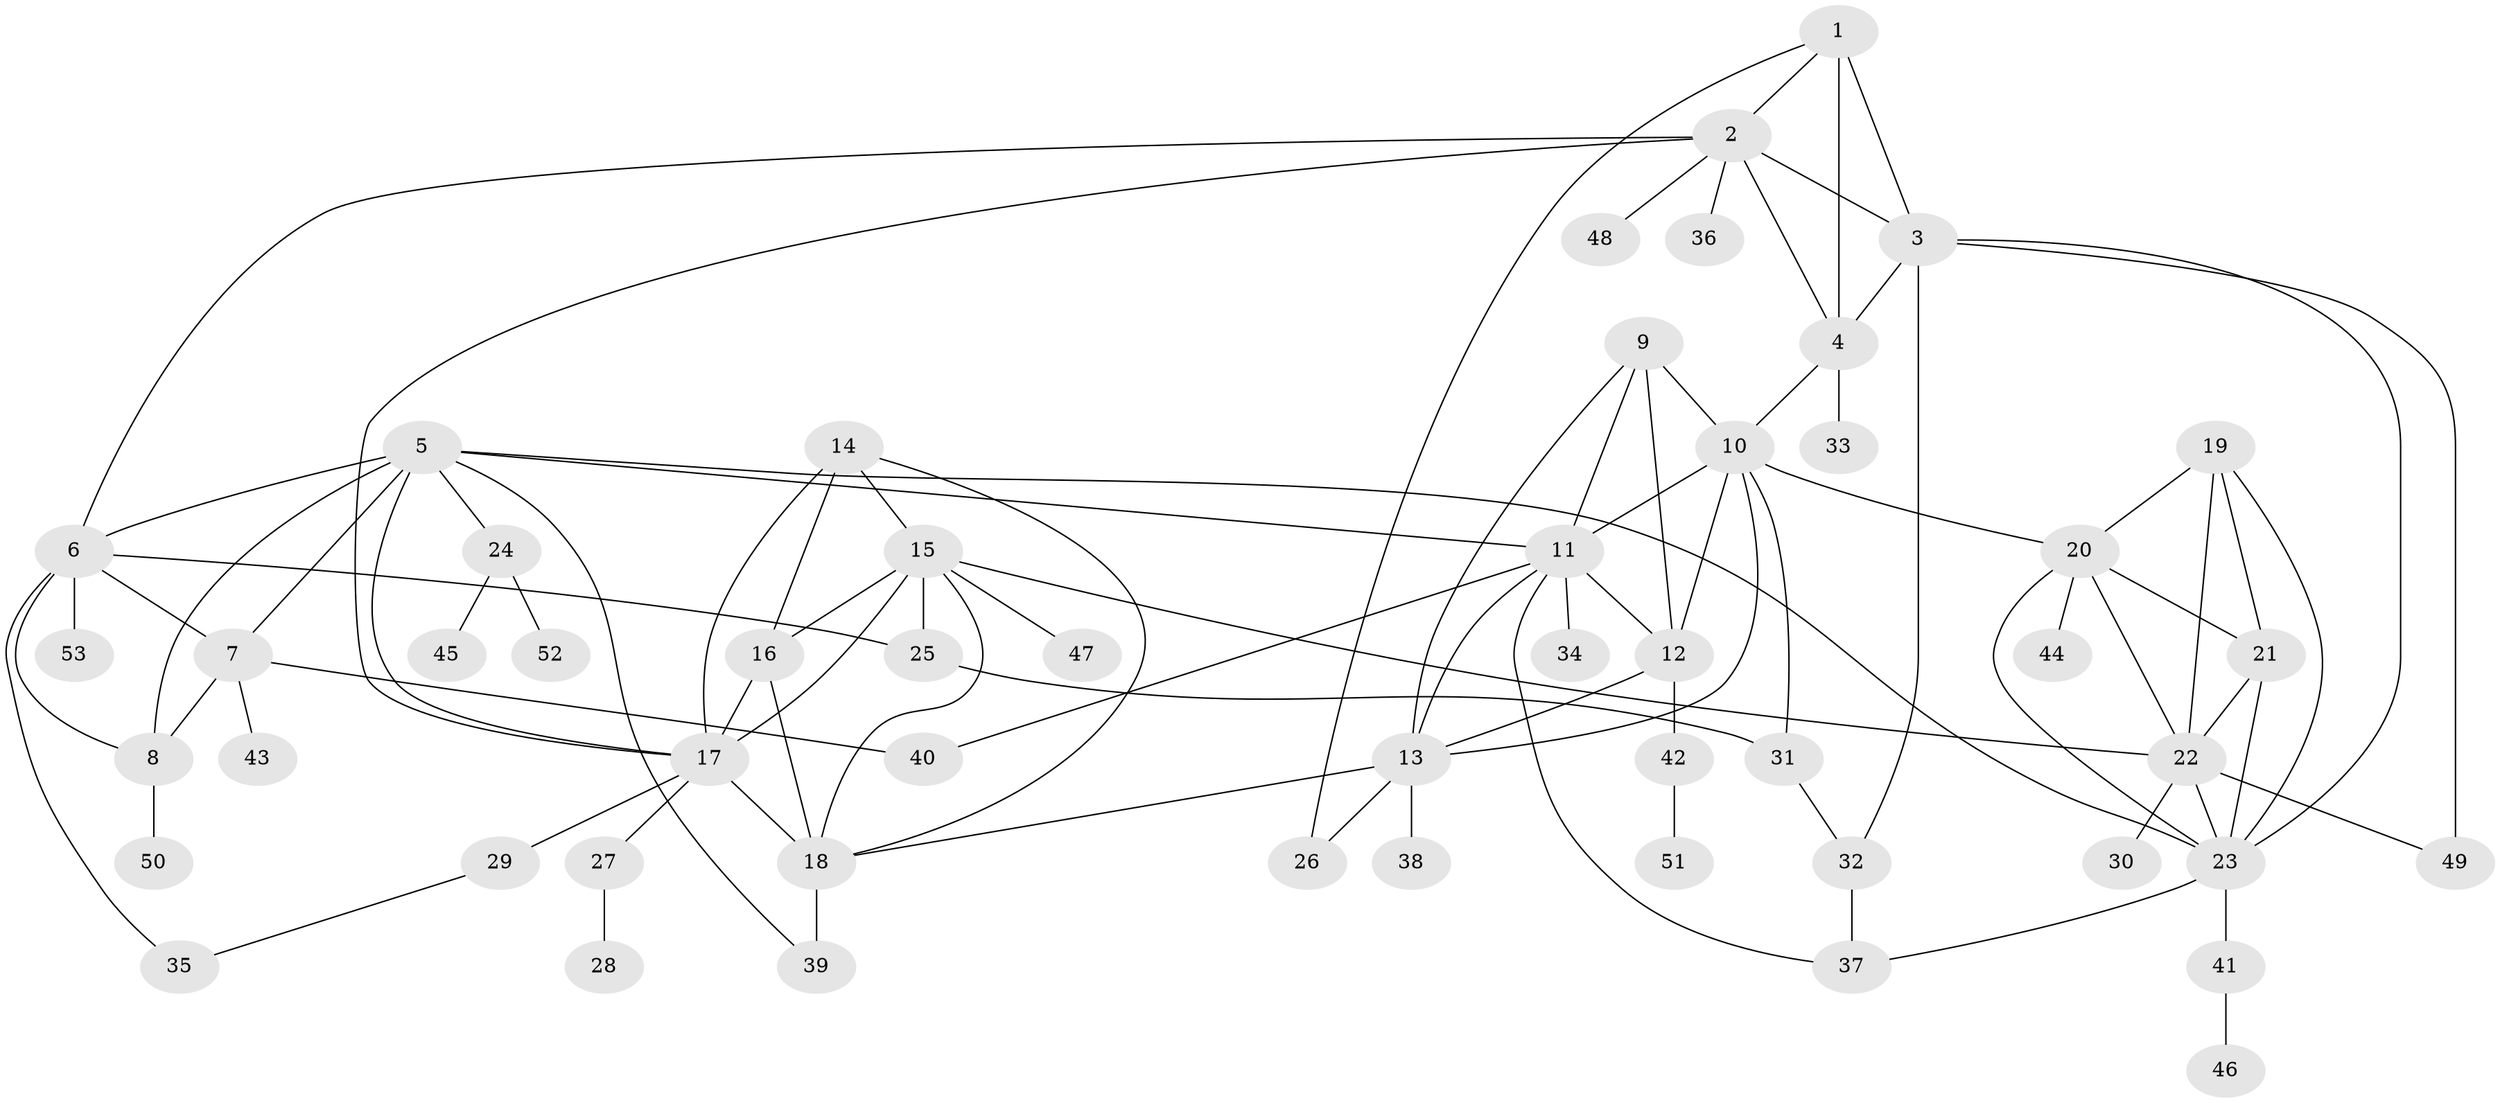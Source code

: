 // original degree distribution, {7: 0.05660377358490566, 9: 0.0660377358490566, 5: 0.04716981132075472, 11: 0.018867924528301886, 4: 0.02830188679245283, 8: 0.018867924528301886, 12: 0.009433962264150943, 6: 0.009433962264150943, 2: 0.12264150943396226, 1: 0.5660377358490566, 3: 0.05660377358490566}
// Generated by graph-tools (version 1.1) at 2025/37/03/09/25 02:37:43]
// undirected, 53 vertices, 92 edges
graph export_dot {
graph [start="1"]
  node [color=gray90,style=filled];
  1;
  2;
  3;
  4;
  5;
  6;
  7;
  8;
  9;
  10;
  11;
  12;
  13;
  14;
  15;
  16;
  17;
  18;
  19;
  20;
  21;
  22;
  23;
  24;
  25;
  26;
  27;
  28;
  29;
  30;
  31;
  32;
  33;
  34;
  35;
  36;
  37;
  38;
  39;
  40;
  41;
  42;
  43;
  44;
  45;
  46;
  47;
  48;
  49;
  50;
  51;
  52;
  53;
  1 -- 2 [weight=1.0];
  1 -- 3 [weight=1.0];
  1 -- 4 [weight=3.0];
  1 -- 26 [weight=1.0];
  2 -- 3 [weight=1.0];
  2 -- 4 [weight=2.0];
  2 -- 6 [weight=1.0];
  2 -- 17 [weight=1.0];
  2 -- 36 [weight=1.0];
  2 -- 48 [weight=1.0];
  3 -- 4 [weight=2.0];
  3 -- 23 [weight=1.0];
  3 -- 32 [weight=1.0];
  3 -- 49 [weight=2.0];
  4 -- 10 [weight=1.0];
  4 -- 33 [weight=3.0];
  5 -- 6 [weight=2.0];
  5 -- 7 [weight=2.0];
  5 -- 8 [weight=2.0];
  5 -- 11 [weight=1.0];
  5 -- 17 [weight=1.0];
  5 -- 23 [weight=1.0];
  5 -- 24 [weight=1.0];
  5 -- 39 [weight=1.0];
  6 -- 7 [weight=1.0];
  6 -- 8 [weight=1.0];
  6 -- 25 [weight=1.0];
  6 -- 35 [weight=1.0];
  6 -- 53 [weight=1.0];
  7 -- 8 [weight=1.0];
  7 -- 40 [weight=5.0];
  7 -- 43 [weight=1.0];
  8 -- 50 [weight=2.0];
  9 -- 10 [weight=1.0];
  9 -- 11 [weight=1.0];
  9 -- 12 [weight=3.0];
  9 -- 13 [weight=1.0];
  10 -- 11 [weight=1.0];
  10 -- 12 [weight=1.0];
  10 -- 13 [weight=1.0];
  10 -- 20 [weight=1.0];
  10 -- 31 [weight=1.0];
  11 -- 12 [weight=1.0];
  11 -- 13 [weight=1.0];
  11 -- 34 [weight=4.0];
  11 -- 37 [weight=1.0];
  11 -- 40 [weight=1.0];
  12 -- 13 [weight=1.0];
  12 -- 42 [weight=1.0];
  13 -- 18 [weight=1.0];
  13 -- 26 [weight=1.0];
  13 -- 38 [weight=2.0];
  14 -- 15 [weight=1.0];
  14 -- 16 [weight=1.0];
  14 -- 17 [weight=1.0];
  14 -- 18 [weight=1.0];
  15 -- 16 [weight=1.0];
  15 -- 17 [weight=1.0];
  15 -- 18 [weight=1.0];
  15 -- 22 [weight=1.0];
  15 -- 25 [weight=2.0];
  15 -- 47 [weight=1.0];
  16 -- 17 [weight=1.0];
  16 -- 18 [weight=1.0];
  17 -- 18 [weight=1.0];
  17 -- 27 [weight=1.0];
  17 -- 29 [weight=3.0];
  18 -- 39 [weight=2.0];
  19 -- 20 [weight=1.0];
  19 -- 21 [weight=1.0];
  19 -- 22 [weight=1.0];
  19 -- 23 [weight=1.0];
  20 -- 21 [weight=1.0];
  20 -- 22 [weight=1.0];
  20 -- 23 [weight=1.0];
  20 -- 44 [weight=1.0];
  21 -- 22 [weight=2.0];
  21 -- 23 [weight=1.0];
  22 -- 23 [weight=1.0];
  22 -- 30 [weight=1.0];
  22 -- 49 [weight=1.0];
  23 -- 37 [weight=1.0];
  23 -- 41 [weight=1.0];
  24 -- 45 [weight=1.0];
  24 -- 52 [weight=1.0];
  25 -- 31 [weight=1.0];
  27 -- 28 [weight=1.0];
  29 -- 35 [weight=1.0];
  31 -- 32 [weight=1.0];
  32 -- 37 [weight=1.0];
  41 -- 46 [weight=1.0];
  42 -- 51 [weight=1.0];
}
